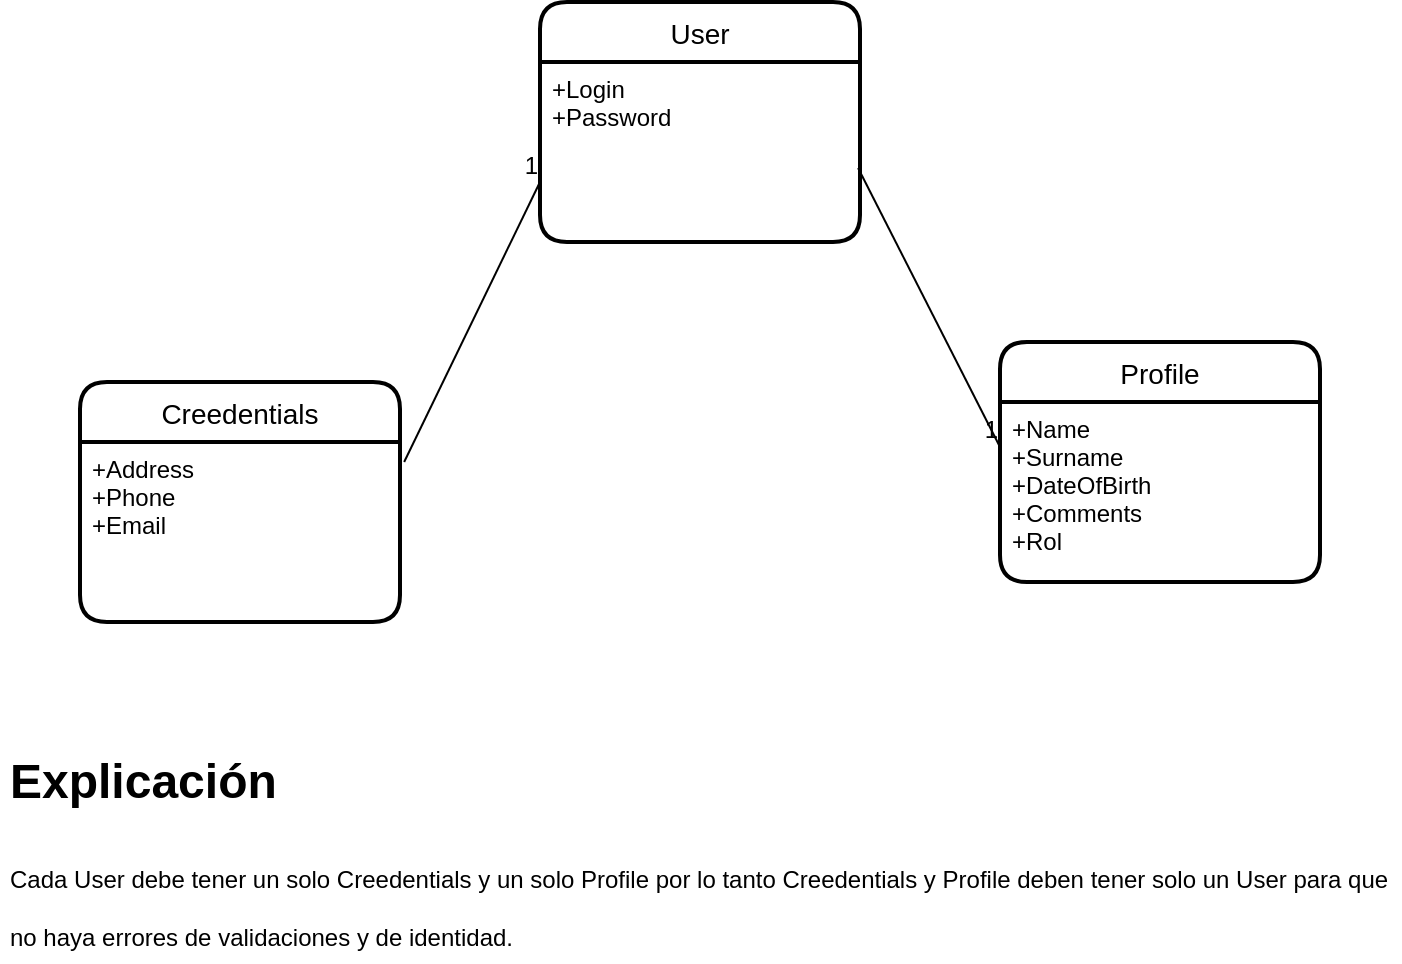 <mxfile version="16.5.6" type="device"><diagram id="uqYuMVRX8rEUs1jBSiK0" name="Page-1"><mxGraphModel dx="1348" dy="802" grid="1" gridSize="10" guides="1" tooltips="1" connect="1" arrows="1" fold="1" page="1" pageScale="1" pageWidth="827" pageHeight="1169" math="0" shadow="0"><root><mxCell id="0"/><mxCell id="1" parent="0"/><mxCell id="IzY_RYkF5rLdgI7zmMIG-5" value="Creedentials" style="swimlane;childLayout=stackLayout;horizontal=1;startSize=30;horizontalStack=0;rounded=1;fontSize=14;fontStyle=0;strokeWidth=2;resizeParent=0;resizeLast=1;shadow=0;dashed=0;align=center;" vertex="1" parent="1"><mxGeometry x="140" y="220" width="160" height="120" as="geometry"/></mxCell><mxCell id="IzY_RYkF5rLdgI7zmMIG-6" value="+Address&#10;+Phone&#10;+Email" style="align=left;strokeColor=none;fillColor=none;spacingLeft=4;fontSize=12;verticalAlign=top;resizable=0;rotatable=0;part=1;" vertex="1" parent="IzY_RYkF5rLdgI7zmMIG-5"><mxGeometry y="30" width="160" height="90" as="geometry"/></mxCell><mxCell id="IzY_RYkF5rLdgI7zmMIG-7" value="Profile" style="swimlane;childLayout=stackLayout;horizontal=1;startSize=30;horizontalStack=0;rounded=1;fontSize=14;fontStyle=0;strokeWidth=2;resizeParent=0;resizeLast=1;shadow=0;dashed=0;align=center;" vertex="1" parent="1"><mxGeometry x="600" y="200" width="160" height="120" as="geometry"/></mxCell><mxCell id="IzY_RYkF5rLdgI7zmMIG-8" value="+Name&#10;+Surname&#10;+DateOfBirth&#10;+Comments&#10;+Rol" style="align=left;strokeColor=none;fillColor=none;spacingLeft=4;fontSize=12;verticalAlign=top;resizable=0;rotatable=0;part=1;" vertex="1" parent="IzY_RYkF5rLdgI7zmMIG-7"><mxGeometry y="30" width="160" height="90" as="geometry"/></mxCell><mxCell id="IzY_RYkF5rLdgI7zmMIG-9" value="User" style="swimlane;childLayout=stackLayout;horizontal=1;startSize=30;horizontalStack=0;rounded=1;fontSize=14;fontStyle=0;strokeWidth=2;resizeParent=0;resizeLast=1;shadow=0;dashed=0;align=center;" vertex="1" parent="1"><mxGeometry x="370" y="30" width="160" height="120" as="geometry"/></mxCell><mxCell id="IzY_RYkF5rLdgI7zmMIG-10" value="+Login&#10;+Password" style="align=left;strokeColor=none;fillColor=none;spacingLeft=4;fontSize=12;verticalAlign=top;resizable=0;rotatable=0;part=1;" vertex="1" parent="IzY_RYkF5rLdgI7zmMIG-9"><mxGeometry y="30" width="160" height="90" as="geometry"/></mxCell><mxCell id="IzY_RYkF5rLdgI7zmMIG-18" value="" style="endArrow=none;html=1;rounded=0;exitX=0.994;exitY=0.589;exitDx=0;exitDy=0;exitPerimeter=0;entryX=0;entryY=0.25;entryDx=0;entryDy=0;" edge="1" parent="1" source="IzY_RYkF5rLdgI7zmMIG-10" target="IzY_RYkF5rLdgI7zmMIG-8"><mxGeometry relative="1" as="geometry"><mxPoint x="410" y="310" as="sourcePoint"/><mxPoint x="570" y="310" as="targetPoint"/></mxGeometry></mxCell><mxCell id="IzY_RYkF5rLdgI7zmMIG-19" value="1" style="resizable=0;html=1;align=right;verticalAlign=bottom;" connectable="0" vertex="1" parent="IzY_RYkF5rLdgI7zmMIG-18"><mxGeometry x="1" relative="1" as="geometry"/></mxCell><mxCell id="IzY_RYkF5rLdgI7zmMIG-22" value="" style="endArrow=none;html=1;rounded=0;exitX=1.013;exitY=0.111;exitDx=0;exitDy=0;exitPerimeter=0;entryX=0;entryY=0.75;entryDx=0;entryDy=0;" edge="1" parent="1" source="IzY_RYkF5rLdgI7zmMIG-6" target="IzY_RYkF5rLdgI7zmMIG-9"><mxGeometry relative="1" as="geometry"><mxPoint x="410" y="310" as="sourcePoint"/><mxPoint x="350" y="170" as="targetPoint"/></mxGeometry></mxCell><mxCell id="IzY_RYkF5rLdgI7zmMIG-23" value="1" style="resizable=0;html=1;align=right;verticalAlign=bottom;" connectable="0" vertex="1" parent="IzY_RYkF5rLdgI7zmMIG-22"><mxGeometry x="1" relative="1" as="geometry"/></mxCell><mxCell id="IzY_RYkF5rLdgI7zmMIG-24" value="&lt;h1&gt;&lt;span&gt;Explicación&lt;/span&gt;&lt;/h1&gt;&lt;h1&gt;&lt;span style=&quot;font-size: 12px ; font-weight: 400&quot;&gt;Cada User debe tener un solo Creedentials y un solo Profile por lo tanto Creedentials y Profile deben tener solo un User para que no haya errores de validaciones y de identidad.&lt;/span&gt;&lt;/h1&gt;" style="text;html=1;strokeColor=none;fillColor=none;spacing=5;spacingTop=-20;whiteSpace=wrap;overflow=hidden;rounded=0;" vertex="1" parent="1"><mxGeometry x="100" y="400" width="700" height="110" as="geometry"/></mxCell></root></mxGraphModel></diagram></mxfile>